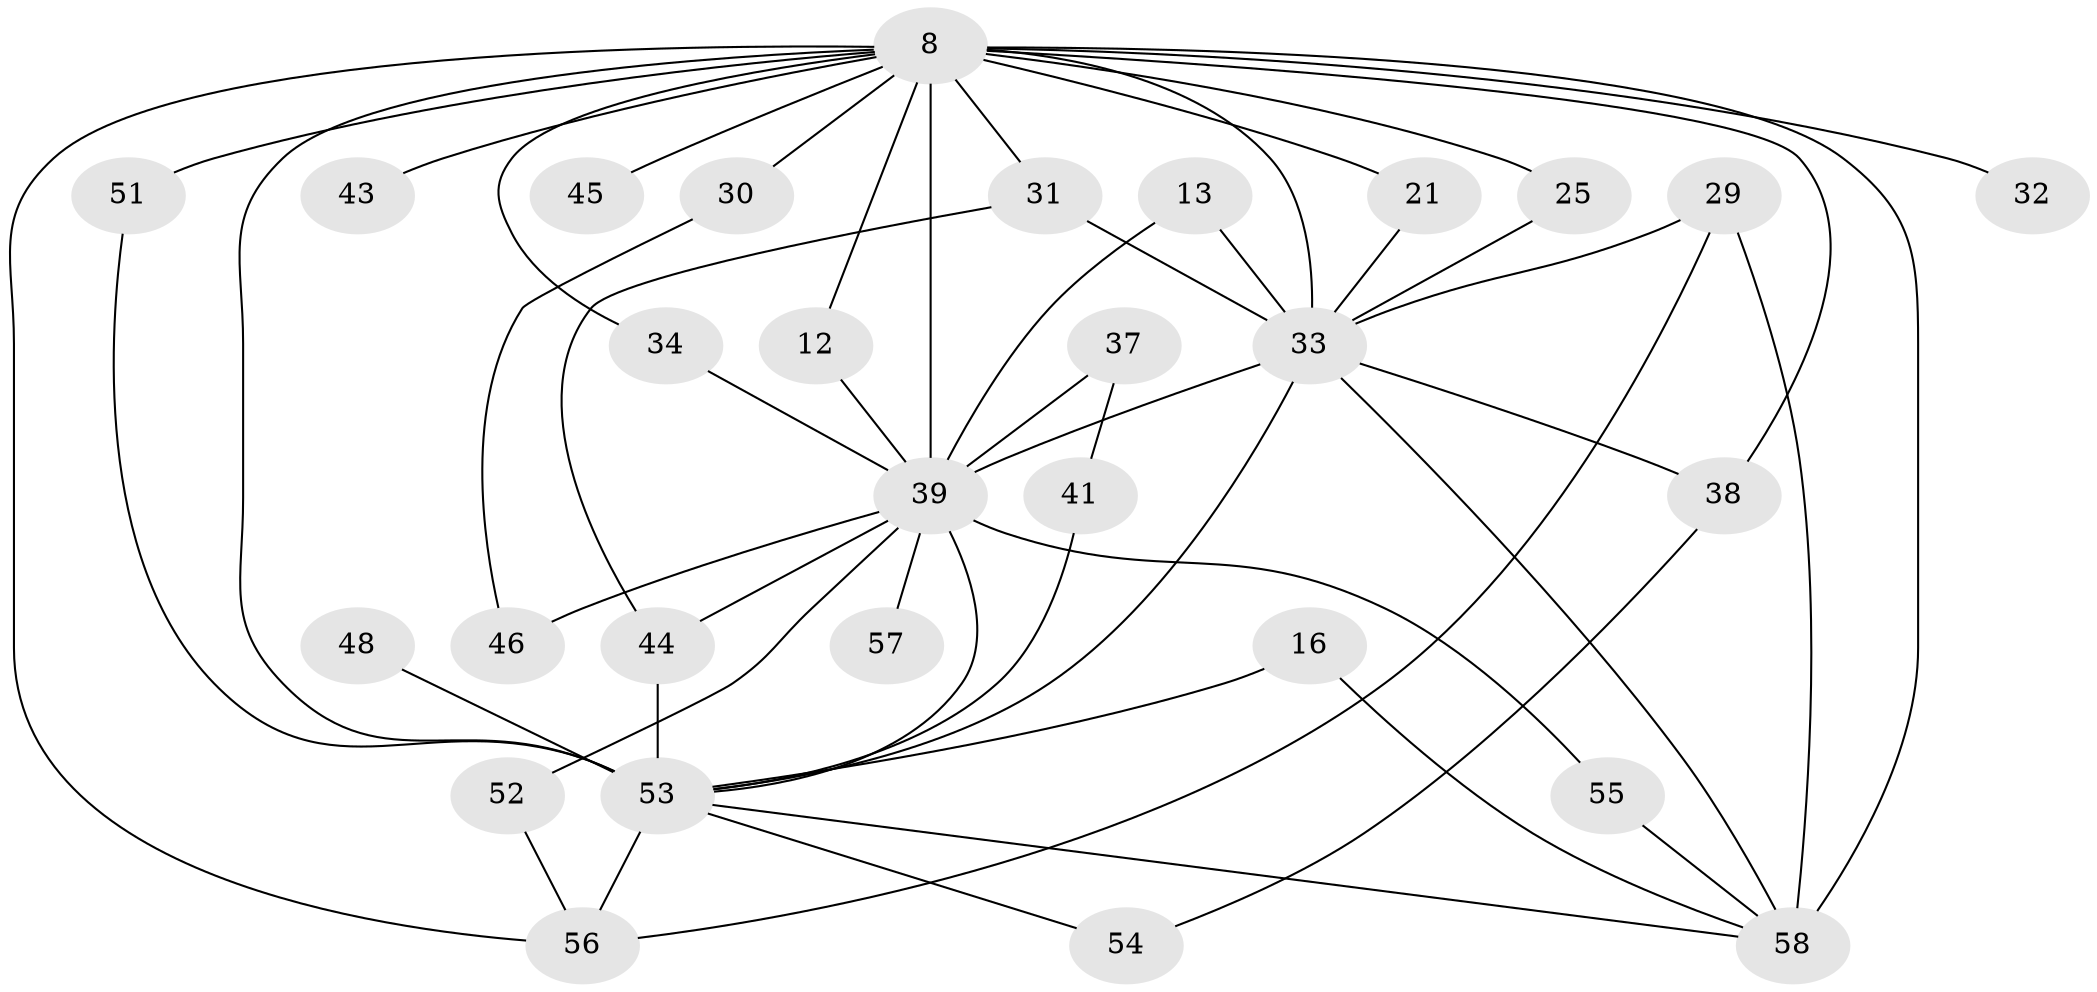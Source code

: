 // original degree distribution, {16: 0.017241379310344827, 13: 0.017241379310344827, 14: 0.017241379310344827, 18: 0.017241379310344827, 15: 0.034482758620689655, 17: 0.06896551724137931, 6: 0.017241379310344827, 2: 0.5172413793103449, 3: 0.22413793103448276, 5: 0.034482758620689655, 4: 0.034482758620689655}
// Generated by graph-tools (version 1.1) at 2025/43/03/09/25 04:43:32]
// undirected, 29 vertices, 52 edges
graph export_dot {
graph [start="1"]
  node [color=gray90,style=filled];
  8 [super="+6+5"];
  12;
  13;
  16;
  21;
  25;
  29;
  30;
  31 [super="+23"];
  32;
  33 [super="+3"];
  34;
  37;
  38 [super="+17+26"];
  39 [super="+19+9"];
  41;
  43;
  44 [super="+40"];
  45;
  46;
  48;
  51 [super="+24"];
  52;
  53 [super="+50+18"];
  54;
  55;
  56 [super="+36+35"];
  57;
  58 [super="+42+49+27"];
  8 -- 12;
  8 -- 25;
  8 -- 30 [weight=2];
  8 -- 32 [weight=2];
  8 -- 43 [weight=2];
  8 -- 45 [weight=2];
  8 -- 21;
  8 -- 31 [weight=2];
  8 -- 33 [weight=9];
  8 -- 34;
  8 -- 38 [weight=3];
  8 -- 51 [weight=2];
  8 -- 53 [weight=11];
  8 -- 58 [weight=5];
  8 -- 39 [weight=9];
  8 -- 56 [weight=2];
  12 -- 39;
  13 -- 39;
  13 -- 33;
  16 -- 53;
  16 -- 58;
  21 -- 33;
  25 -- 33;
  29 -- 56;
  29 -- 33;
  29 -- 58;
  30 -- 46;
  31 -- 44;
  31 -- 33;
  33 -- 38;
  33 -- 39 [weight=4];
  33 -- 53 [weight=4];
  33 -- 58 [weight=2];
  34 -- 39;
  37 -- 41;
  37 -- 39 [weight=2];
  38 -- 54;
  39 -- 53 [weight=6];
  39 -- 46;
  39 -- 52;
  39 -- 55;
  39 -- 57 [weight=2];
  39 -- 44;
  41 -- 53;
  44 -- 53 [weight=2];
  48 -- 53 [weight=2];
  51 -- 53;
  52 -- 56;
  53 -- 54;
  53 -- 56 [weight=2];
  53 -- 58 [weight=2];
  55 -- 58;
}
